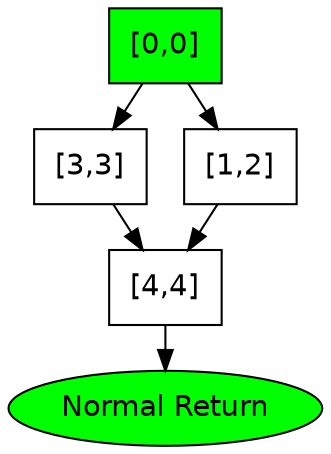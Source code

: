 digraph G {
	dir=forward;
	ranksep=0.3;
	node [fontname="Helvetica"]
	0["style"="filled","label"="[0,0]","fillcolor"="green","labelloc"="l","shape"="box"];
	0 -> 8 [dir=forward];
	0 -> 5 [dir=forward];
	8["shape"="box","labelloc"="l","label"="[3,3]"];
	8 -> 10 [dir=forward];
	5["shape"="box","labelloc"="l","label"="[1,2]"];
	5 -> 10 [dir=forward];
	10["shape"="box","labelloc"="l","label"="[4,4]"];
	10 -> -9223372036854775808 [dir=forward];
	-9223372036854775808["labelloc"="l","fillcolor"="green","style"="filled","label"="Normal Return"];
}
